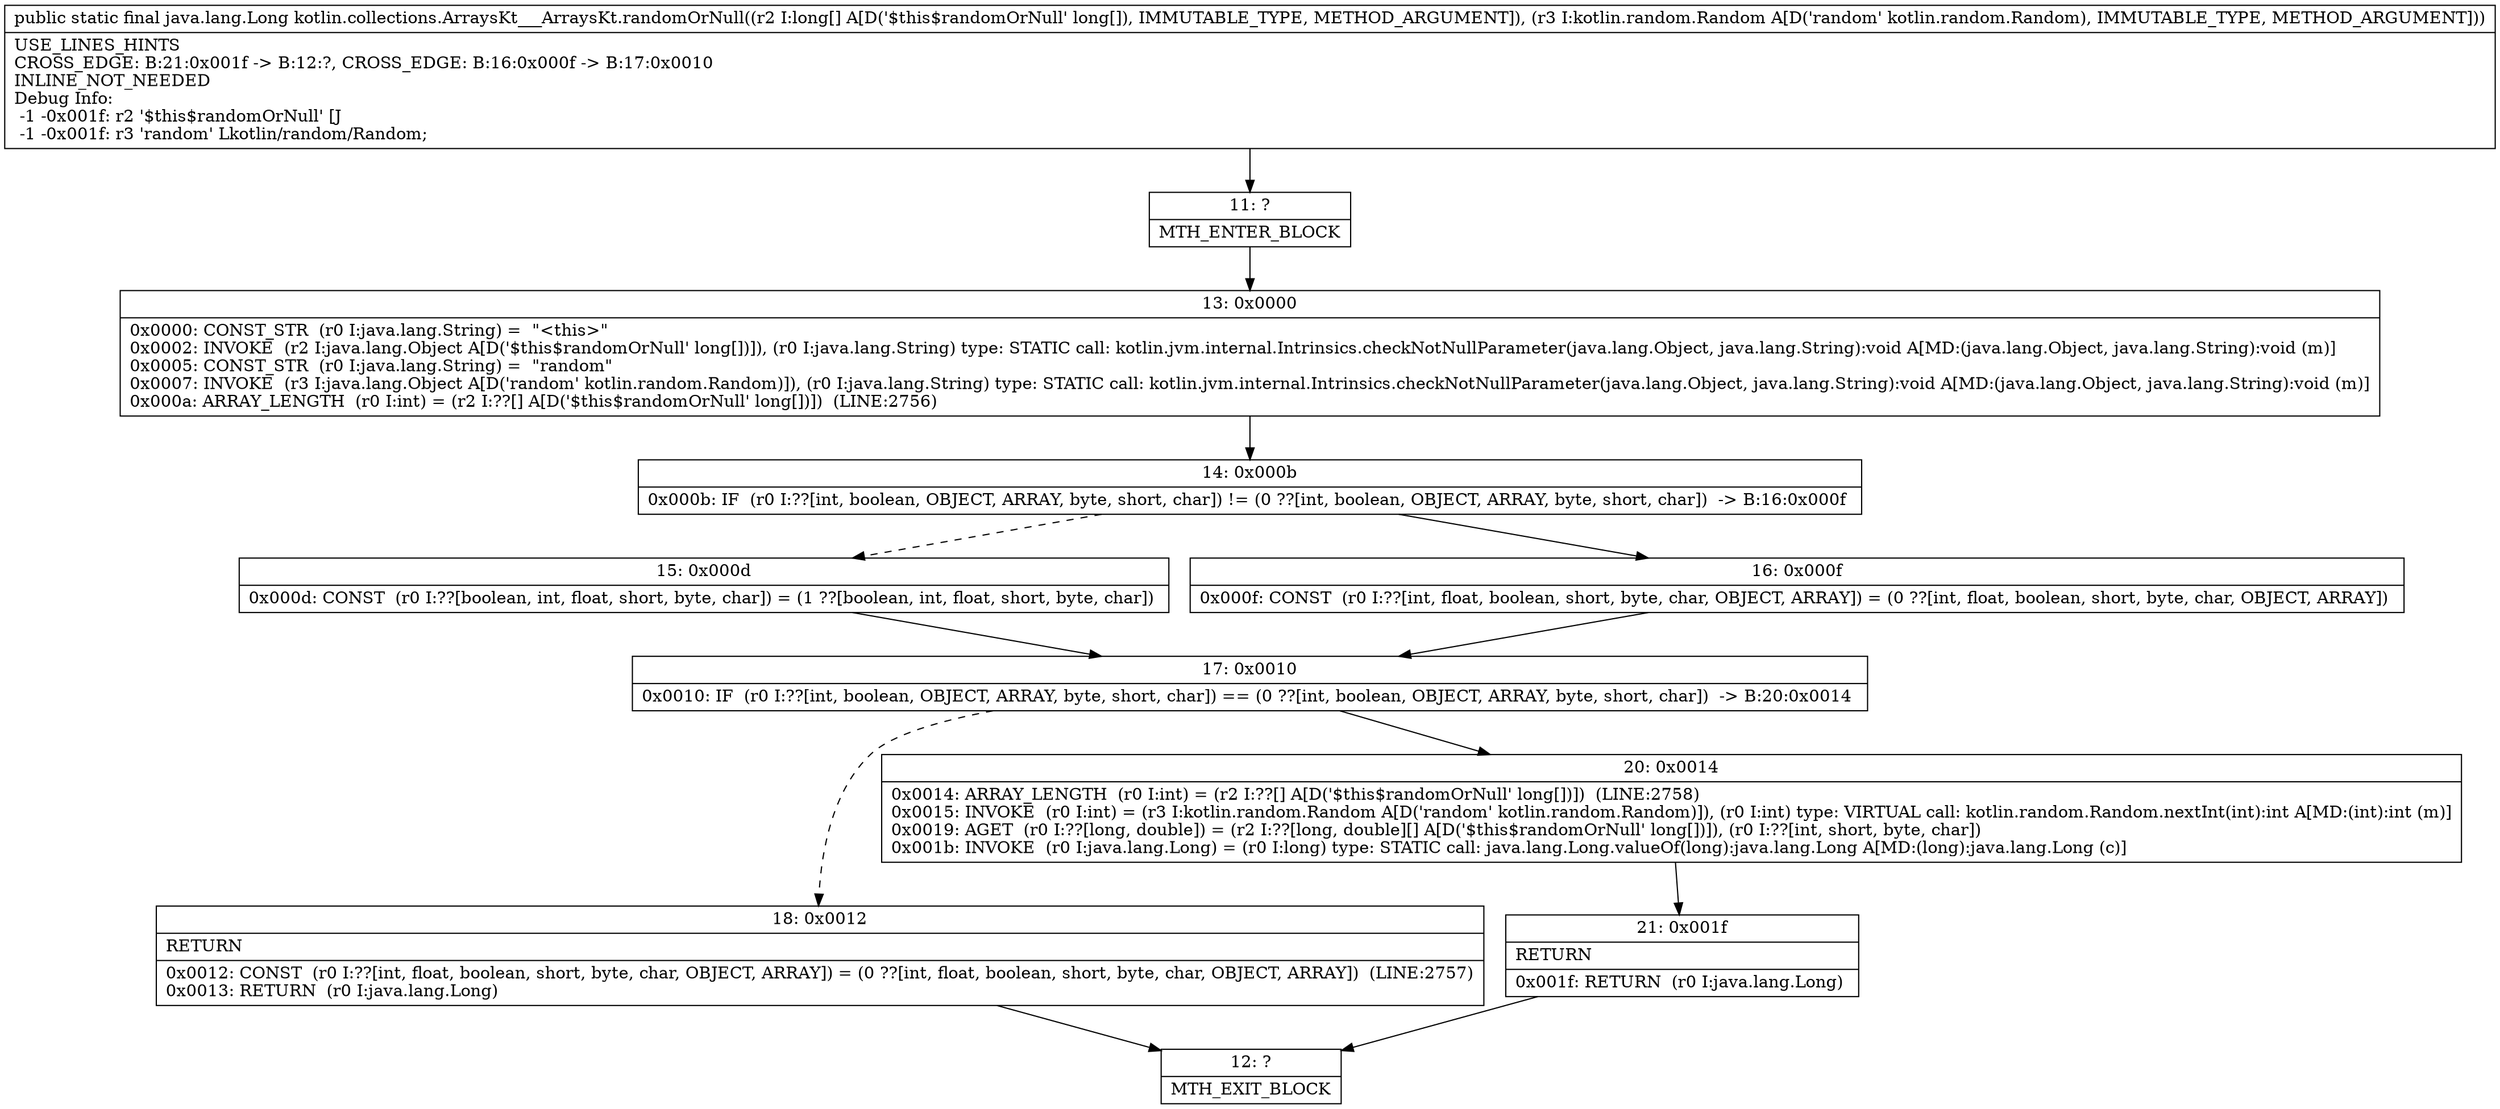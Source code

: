 digraph "CFG forkotlin.collections.ArraysKt___ArraysKt.randomOrNull([JLkotlin\/random\/Random;)Ljava\/lang\/Long;" {
Node_11 [shape=record,label="{11\:\ ?|MTH_ENTER_BLOCK\l}"];
Node_13 [shape=record,label="{13\:\ 0x0000|0x0000: CONST_STR  (r0 I:java.lang.String) =  \"\<this\>\" \l0x0002: INVOKE  (r2 I:java.lang.Object A[D('$this$randomOrNull' long[])]), (r0 I:java.lang.String) type: STATIC call: kotlin.jvm.internal.Intrinsics.checkNotNullParameter(java.lang.Object, java.lang.String):void A[MD:(java.lang.Object, java.lang.String):void (m)]\l0x0005: CONST_STR  (r0 I:java.lang.String) =  \"random\" \l0x0007: INVOKE  (r3 I:java.lang.Object A[D('random' kotlin.random.Random)]), (r0 I:java.lang.String) type: STATIC call: kotlin.jvm.internal.Intrinsics.checkNotNullParameter(java.lang.Object, java.lang.String):void A[MD:(java.lang.Object, java.lang.String):void (m)]\l0x000a: ARRAY_LENGTH  (r0 I:int) = (r2 I:??[] A[D('$this$randomOrNull' long[])])  (LINE:2756)\l}"];
Node_14 [shape=record,label="{14\:\ 0x000b|0x000b: IF  (r0 I:??[int, boolean, OBJECT, ARRAY, byte, short, char]) != (0 ??[int, boolean, OBJECT, ARRAY, byte, short, char])  \-\> B:16:0x000f \l}"];
Node_15 [shape=record,label="{15\:\ 0x000d|0x000d: CONST  (r0 I:??[boolean, int, float, short, byte, char]) = (1 ??[boolean, int, float, short, byte, char]) \l}"];
Node_17 [shape=record,label="{17\:\ 0x0010|0x0010: IF  (r0 I:??[int, boolean, OBJECT, ARRAY, byte, short, char]) == (0 ??[int, boolean, OBJECT, ARRAY, byte, short, char])  \-\> B:20:0x0014 \l}"];
Node_18 [shape=record,label="{18\:\ 0x0012|RETURN\l|0x0012: CONST  (r0 I:??[int, float, boolean, short, byte, char, OBJECT, ARRAY]) = (0 ??[int, float, boolean, short, byte, char, OBJECT, ARRAY])  (LINE:2757)\l0x0013: RETURN  (r0 I:java.lang.Long) \l}"];
Node_12 [shape=record,label="{12\:\ ?|MTH_EXIT_BLOCK\l}"];
Node_20 [shape=record,label="{20\:\ 0x0014|0x0014: ARRAY_LENGTH  (r0 I:int) = (r2 I:??[] A[D('$this$randomOrNull' long[])])  (LINE:2758)\l0x0015: INVOKE  (r0 I:int) = (r3 I:kotlin.random.Random A[D('random' kotlin.random.Random)]), (r0 I:int) type: VIRTUAL call: kotlin.random.Random.nextInt(int):int A[MD:(int):int (m)]\l0x0019: AGET  (r0 I:??[long, double]) = (r2 I:??[long, double][] A[D('$this$randomOrNull' long[])]), (r0 I:??[int, short, byte, char]) \l0x001b: INVOKE  (r0 I:java.lang.Long) = (r0 I:long) type: STATIC call: java.lang.Long.valueOf(long):java.lang.Long A[MD:(long):java.lang.Long (c)]\l}"];
Node_21 [shape=record,label="{21\:\ 0x001f|RETURN\l|0x001f: RETURN  (r0 I:java.lang.Long) \l}"];
Node_16 [shape=record,label="{16\:\ 0x000f|0x000f: CONST  (r0 I:??[int, float, boolean, short, byte, char, OBJECT, ARRAY]) = (0 ??[int, float, boolean, short, byte, char, OBJECT, ARRAY]) \l}"];
MethodNode[shape=record,label="{public static final java.lang.Long kotlin.collections.ArraysKt___ArraysKt.randomOrNull((r2 I:long[] A[D('$this$randomOrNull' long[]), IMMUTABLE_TYPE, METHOD_ARGUMENT]), (r3 I:kotlin.random.Random A[D('random' kotlin.random.Random), IMMUTABLE_TYPE, METHOD_ARGUMENT]))  | USE_LINES_HINTS\lCROSS_EDGE: B:21:0x001f \-\> B:12:?, CROSS_EDGE: B:16:0x000f \-\> B:17:0x0010\lINLINE_NOT_NEEDED\lDebug Info:\l  \-1 \-0x001f: r2 '$this$randomOrNull' [J\l  \-1 \-0x001f: r3 'random' Lkotlin\/random\/Random;\l}"];
MethodNode -> Node_11;Node_11 -> Node_13;
Node_13 -> Node_14;
Node_14 -> Node_15[style=dashed];
Node_14 -> Node_16;
Node_15 -> Node_17;
Node_17 -> Node_18[style=dashed];
Node_17 -> Node_20;
Node_18 -> Node_12;
Node_20 -> Node_21;
Node_21 -> Node_12;
Node_16 -> Node_17;
}

